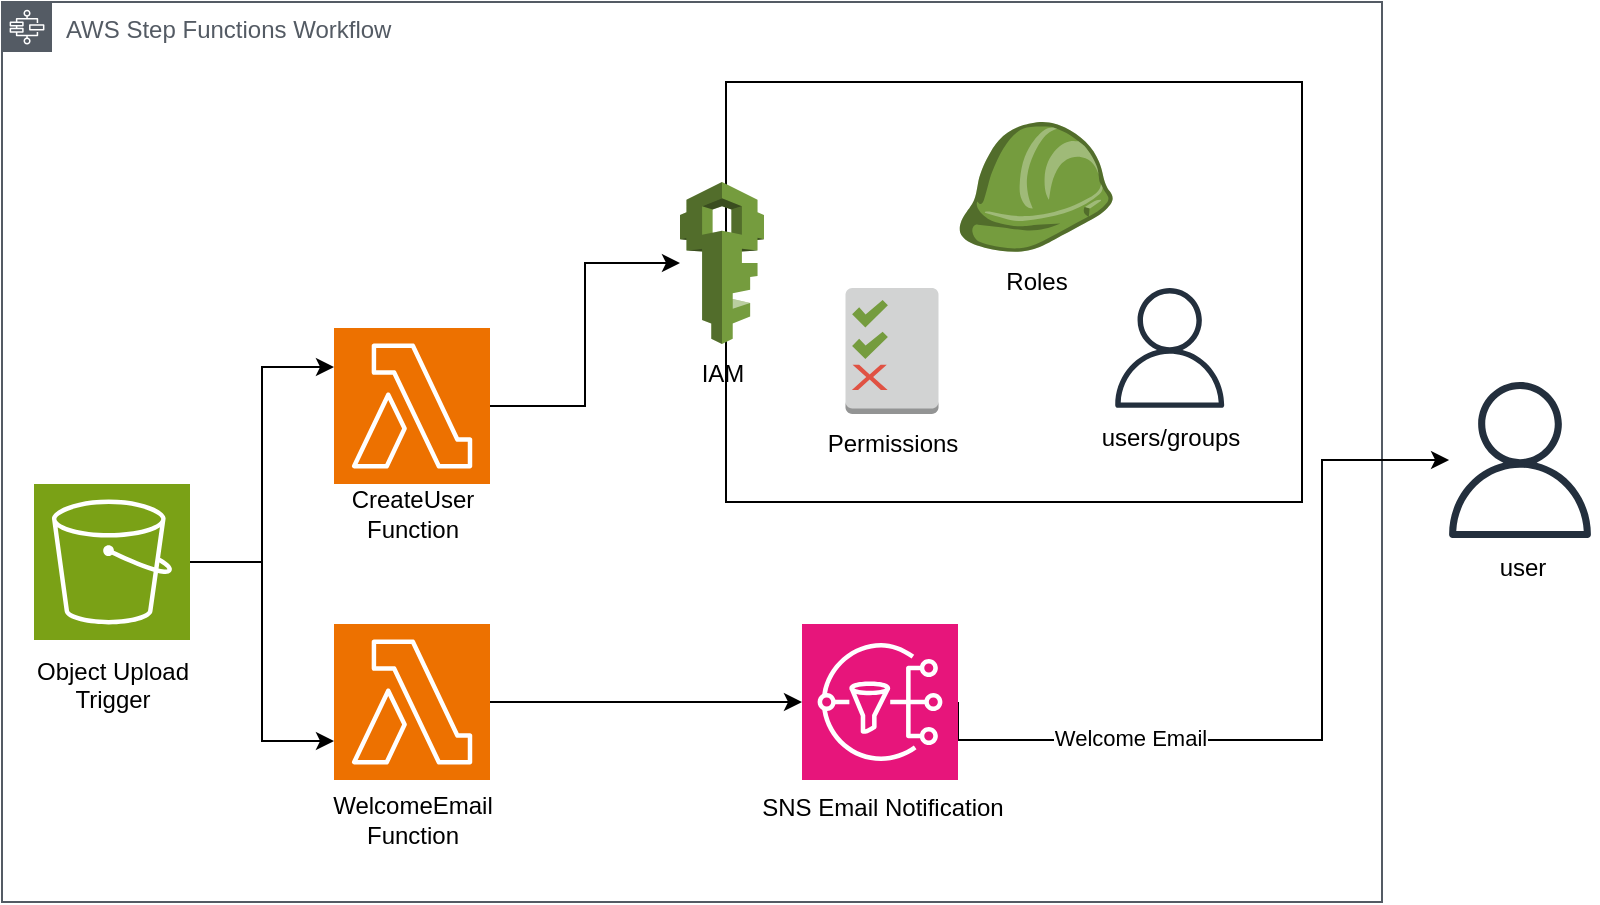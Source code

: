 <mxfile version="23.1.5" type="device">
  <diagram name="Page-1" id="eioqnSL_o5BMGdtj4Evg">
    <mxGraphModel dx="954" dy="581" grid="1" gridSize="10" guides="1" tooltips="1" connect="1" arrows="1" fold="1" page="1" pageScale="1" pageWidth="850" pageHeight="1100" math="0" shadow="0">
      <root>
        <mxCell id="0" />
        <mxCell id="1" parent="0" />
        <mxCell id="M1RoiV80tvRBFva0sYCo-1" value="AWS Step Functions Workflow" style="sketch=0;outlineConnect=0;gradientColor=none;html=1;whiteSpace=wrap;fontSize=12;fontStyle=0;shape=mxgraph.aws4.group;grIcon=mxgraph.aws4.group_aws_step_functions_workflow;strokeColor=#545B64;fillColor=none;verticalAlign=top;align=left;spacingLeft=30;fontColor=#545B64;dashed=0;overflow=visible;" parent="1" vertex="1">
          <mxGeometry x="30" y="20" width="690" height="450" as="geometry" />
        </mxCell>
        <mxCell id="b1-2_7Jcsd-Yd4c3ZWak-44" value="" style="rounded=0;whiteSpace=wrap;html=1;fillColor=none;" parent="1" vertex="1">
          <mxGeometry x="392" y="60" width="288" height="210" as="geometry" />
        </mxCell>
        <mxCell id="b1-2_7Jcsd-Yd4c3ZWak-1" value="" style="sketch=0;points=[[0,0,0],[0.25,0,0],[0.5,0,0],[0.75,0,0],[1,0,0],[0,1,0],[0.25,1,0],[0.5,1,0],[0.75,1,0],[1,1,0],[0,0.25,0],[0,0.5,0],[0,0.75,0],[1,0.25,0],[1,0.5,0],[1,0.75,0]];outlineConnect=0;fontColor=#232F3E;fillColor=#7AA116;strokeColor=#ffffff;dashed=0;verticalLabelPosition=bottom;verticalAlign=top;align=center;html=1;fontSize=12;fontStyle=0;aspect=fixed;shape=mxgraph.aws4.resourceIcon;resIcon=mxgraph.aws4.s3;" parent="1" vertex="1">
          <mxGeometry x="46" y="261" width="78" height="78" as="geometry" />
        </mxCell>
        <mxCell id="b1-2_7Jcsd-Yd4c3ZWak-3" value="" style="sketch=0;points=[[0,0,0],[0.25,0,0],[0.5,0,0],[0.75,0,0],[1,0,0],[0,1,0],[0.25,1,0],[0.5,1,0],[0.75,1,0],[1,1,0],[0,0.25,0],[0,0.5,0],[0,0.75,0],[1,0.25,0],[1,0.5,0],[1,0.75,0]];outlineConnect=0;fontColor=#232F3E;fillColor=#ED7100;strokeColor=#ffffff;dashed=0;verticalLabelPosition=bottom;verticalAlign=top;align=center;html=1;fontSize=12;fontStyle=0;aspect=fixed;shape=mxgraph.aws4.resourceIcon;resIcon=mxgraph.aws4.lambda;" parent="1" vertex="1">
          <mxGeometry x="196" y="331" width="78" height="78" as="geometry" />
        </mxCell>
        <mxCell id="b1-2_7Jcsd-Yd4c3ZWak-16" style="edgeStyle=orthogonalEdgeStyle;rounded=0;orthogonalLoop=1;jettySize=auto;html=1;exitX=1;exitY=0.5;exitDx=0;exitDy=0;exitPerimeter=0;" parent="1" source="b1-2_7Jcsd-Yd4c3ZWak-4" target="b1-2_7Jcsd-Yd4c3ZWak-15" edge="1">
          <mxGeometry relative="1" as="geometry">
            <Array as="points">
              <mxPoint x="508" y="389" />
              <mxPoint x="690" y="389" />
              <mxPoint x="690" y="249" />
            </Array>
          </mxGeometry>
        </mxCell>
        <mxCell id="b1-2_7Jcsd-Yd4c3ZWak-46" value="Welcome Email" style="edgeLabel;html=1;align=center;verticalAlign=middle;resizable=0;points=[];" parent="b1-2_7Jcsd-Yd4c3ZWak-16" vertex="1" connectable="0">
          <mxGeometry x="-0.493" y="-2" relative="1" as="geometry">
            <mxPoint x="2" y="-3" as="offset" />
          </mxGeometry>
        </mxCell>
        <mxCell id="b1-2_7Jcsd-Yd4c3ZWak-4" value="" style="sketch=0;points=[[0,0,0],[0.25,0,0],[0.5,0,0],[0.75,0,0],[1,0,0],[0,1,0],[0.25,1,0],[0.5,1,0],[0.75,1,0],[1,1,0],[0,0.25,0],[0,0.5,0],[0,0.75,0],[1,0.25,0],[1,0.5,0],[1,0.75,0]];outlineConnect=0;fontColor=#232F3E;fillColor=#E7157B;strokeColor=#ffffff;dashed=0;verticalLabelPosition=bottom;verticalAlign=top;align=center;html=1;fontSize=12;fontStyle=0;aspect=fixed;shape=mxgraph.aws4.resourceIcon;resIcon=mxgraph.aws4.sns;" parent="1" vertex="1">
          <mxGeometry x="430" y="331" width="78" height="78" as="geometry" />
        </mxCell>
        <mxCell id="b1-2_7Jcsd-Yd4c3ZWak-6" value="Object Upload&lt;br&gt;Trigger&lt;div&gt;&lt;br&gt;&lt;/div&gt;" style="text;html=1;align=center;verticalAlign=middle;resizable=0;points=[];autosize=1;strokeColor=none;fillColor=none;" parent="1" vertex="1">
          <mxGeometry x="35" y="339" width="100" height="60" as="geometry" />
        </mxCell>
        <mxCell id="b1-2_7Jcsd-Yd4c3ZWak-15" value="" style="sketch=0;outlineConnect=0;fontColor=#232F3E;gradientColor=none;fillColor=#232F3D;strokeColor=none;dashed=0;verticalLabelPosition=bottom;verticalAlign=top;align=center;html=1;fontSize=12;fontStyle=0;aspect=fixed;pointerEvents=1;shape=mxgraph.aws4.user;" parent="1" vertex="1">
          <mxGeometry x="750" y="210" width="78" height="78" as="geometry" />
        </mxCell>
        <mxCell id="b1-2_7Jcsd-Yd4c3ZWak-29" style="edgeStyle=orthogonalEdgeStyle;rounded=0;orthogonalLoop=1;jettySize=auto;html=1;" parent="1" source="b1-2_7Jcsd-Yd4c3ZWak-22" target="b1-2_7Jcsd-Yd4c3ZWak-8" edge="1">
          <mxGeometry relative="1" as="geometry" />
        </mxCell>
        <mxCell id="b1-2_7Jcsd-Yd4c3ZWak-22" value="" style="sketch=0;points=[[0,0,0],[0.25,0,0],[0.5,0,0],[0.75,0,0],[1,0,0],[0,1,0],[0.25,1,0],[0.5,1,0],[0.75,1,0],[1,1,0],[0,0.25,0],[0,0.5,0],[0,0.75,0],[1,0.25,0],[1,0.5,0],[1,0.75,0]];outlineConnect=0;fontColor=#232F3E;fillColor=#ED7100;strokeColor=#ffffff;dashed=0;verticalLabelPosition=bottom;verticalAlign=top;align=center;html=1;fontSize=12;fontStyle=0;aspect=fixed;shape=mxgraph.aws4.resourceIcon;resIcon=mxgraph.aws4.lambda;" parent="1" vertex="1">
          <mxGeometry x="196" y="183" width="78" height="78" as="geometry" />
        </mxCell>
        <mxCell id="b1-2_7Jcsd-Yd4c3ZWak-24" style="edgeStyle=orthogonalEdgeStyle;rounded=0;orthogonalLoop=1;jettySize=auto;html=1;entryX=0;entryY=0.75;entryDx=0;entryDy=0;entryPerimeter=0;" parent="1" source="b1-2_7Jcsd-Yd4c3ZWak-1" target="b1-2_7Jcsd-Yd4c3ZWak-3" edge="1">
          <mxGeometry relative="1" as="geometry" />
        </mxCell>
        <mxCell id="b1-2_7Jcsd-Yd4c3ZWak-25" style="edgeStyle=orthogonalEdgeStyle;rounded=0;orthogonalLoop=1;jettySize=auto;html=1;entryX=0;entryY=0.25;entryDx=0;entryDy=0;entryPerimeter=0;" parent="1" source="b1-2_7Jcsd-Yd4c3ZWak-1" target="b1-2_7Jcsd-Yd4c3ZWak-22" edge="1">
          <mxGeometry relative="1" as="geometry" />
        </mxCell>
        <mxCell id="b1-2_7Jcsd-Yd4c3ZWak-26" value="WelcomeEmail&lt;br&gt;Function" style="text;html=1;align=center;verticalAlign=middle;resizable=0;points=[];autosize=1;strokeColor=none;fillColor=none;" parent="1" vertex="1">
          <mxGeometry x="185" y="409" width="100" height="40" as="geometry" />
        </mxCell>
        <mxCell id="b1-2_7Jcsd-Yd4c3ZWak-27" value="CreateUser&lt;br&gt;Function" style="text;html=1;align=center;verticalAlign=middle;resizable=0;points=[];autosize=1;strokeColor=none;fillColor=none;" parent="1" vertex="1">
          <mxGeometry x="195" y="256" width="80" height="40" as="geometry" />
        </mxCell>
        <mxCell id="b1-2_7Jcsd-Yd4c3ZWak-30" style="edgeStyle=orthogonalEdgeStyle;rounded=0;orthogonalLoop=1;jettySize=auto;html=1;entryX=0;entryY=0.5;entryDx=0;entryDy=0;entryPerimeter=0;" parent="1" source="b1-2_7Jcsd-Yd4c3ZWak-3" target="b1-2_7Jcsd-Yd4c3ZWak-4" edge="1">
          <mxGeometry relative="1" as="geometry" />
        </mxCell>
        <mxCell id="b1-2_7Jcsd-Yd4c3ZWak-31" value="SNS Email Notification" style="text;html=1;align=center;verticalAlign=middle;resizable=0;points=[];autosize=1;strokeColor=none;fillColor=none;" parent="1" vertex="1">
          <mxGeometry x="400" y="408" width="140" height="30" as="geometry" />
        </mxCell>
        <mxCell id="b1-2_7Jcsd-Yd4c3ZWak-37" value="" style="group" parent="1" vertex="1" connectable="0">
          <mxGeometry x="580" y="163" width="70" height="81.44" as="geometry" />
        </mxCell>
        <mxCell id="b1-2_7Jcsd-Yd4c3ZWak-34" value="" style="sketch=0;outlineConnect=0;fontColor=#232F3E;gradientColor=none;fillColor=#232F3D;strokeColor=none;dashed=0;verticalLabelPosition=bottom;verticalAlign=top;align=center;html=1;fontSize=12;fontStyle=0;aspect=fixed;pointerEvents=1;shape=mxgraph.aws4.user;" parent="b1-2_7Jcsd-Yd4c3ZWak-37" vertex="1">
          <mxGeometry x="3.889" width="59.928" height="59.928" as="geometry" />
        </mxCell>
        <mxCell id="b1-2_7Jcsd-Yd4c3ZWak-36" value="users/groups" style="text;html=1;align=center;verticalAlign=middle;resizable=0;points=[];autosize=1;strokeColor=none;fillColor=none;" parent="b1-2_7Jcsd-Yd4c3ZWak-37" vertex="1">
          <mxGeometry x="-11.15" y="59.931" width="90" height="30" as="geometry" />
        </mxCell>
        <mxCell id="b1-2_7Jcsd-Yd4c3ZWak-39" value="" style="group" parent="1" vertex="1" connectable="0">
          <mxGeometry x="508" y="80" width="77.32" height="95.045" as="geometry" />
        </mxCell>
        <mxCell id="b1-2_7Jcsd-Yd4c3ZWak-49" value="" style="group" parent="b1-2_7Jcsd-Yd4c3ZWak-39" vertex="1" connectable="0">
          <mxGeometry width="77.32" height="95.045" as="geometry" />
        </mxCell>
        <mxCell id="b1-2_7Jcsd-Yd4c3ZWak-32" value="" style="outlineConnect=0;dashed=0;verticalLabelPosition=bottom;verticalAlign=top;align=center;html=1;shape=mxgraph.aws3.role;fillColor=#759C3E;gradientColor=none;" parent="b1-2_7Jcsd-Yd4c3ZWak-49" vertex="1">
          <mxGeometry width="77.32" height="65.045" as="geometry" />
        </mxCell>
        <mxCell id="b1-2_7Jcsd-Yd4c3ZWak-38" value="Roles" style="text;html=1;align=center;verticalAlign=middle;resizable=0;points=[];autosize=1;strokeColor=none;fillColor=none;" parent="b1-2_7Jcsd-Yd4c3ZWak-49" vertex="1">
          <mxGeometry x="13.665" y="65.045" width="50" height="30" as="geometry" />
        </mxCell>
        <mxCell id="b1-2_7Jcsd-Yd4c3ZWak-45" value="user" style="text;html=1;align=center;verticalAlign=middle;resizable=0;points=[];autosize=1;strokeColor=none;fillColor=none;" parent="1" vertex="1">
          <mxGeometry x="765" y="288" width="50" height="30" as="geometry" />
        </mxCell>
        <mxCell id="b1-2_7Jcsd-Yd4c3ZWak-48" value="" style="group" parent="1" vertex="1" connectable="0">
          <mxGeometry x="340" y="110" width="100" height="111" as="geometry" />
        </mxCell>
        <mxCell id="b1-2_7Jcsd-Yd4c3ZWak-10" value="" style="group" parent="b1-2_7Jcsd-Yd4c3ZWak-48" vertex="1" connectable="0">
          <mxGeometry width="100" height="111" as="geometry" />
        </mxCell>
        <mxCell id="b1-2_7Jcsd-Yd4c3ZWak-8" value="" style="outlineConnect=0;dashed=0;verticalLabelPosition=bottom;verticalAlign=top;align=center;html=1;shape=mxgraph.aws3.iam;fillColor=#759C3E;gradientColor=none;" parent="b1-2_7Jcsd-Yd4c3ZWak-10" vertex="1">
          <mxGeometry x="29" width="42" height="81" as="geometry" />
        </mxCell>
        <mxCell id="b1-2_7Jcsd-Yd4c3ZWak-47" value="IAM" style="text;html=1;align=center;verticalAlign=middle;resizable=0;points=[];autosize=1;strokeColor=none;fillColor=none;" parent="b1-2_7Jcsd-Yd4c3ZWak-48" vertex="1">
          <mxGeometry x="30" y="81" width="40" height="30" as="geometry" />
        </mxCell>
        <mxCell id="b1-2_7Jcsd-Yd4c3ZWak-50" value="" style="group" parent="1" vertex="1" connectable="0">
          <mxGeometry x="430" y="163" width="90" height="93" as="geometry" />
        </mxCell>
        <mxCell id="b1-2_7Jcsd-Yd4c3ZWak-41" value="" style="group" parent="b1-2_7Jcsd-Yd4c3ZWak-50" vertex="1" connectable="0">
          <mxGeometry width="90" height="93" as="geometry" />
        </mxCell>
        <mxCell id="b1-2_7Jcsd-Yd4c3ZWak-33" value="" style="outlineConnect=0;dashed=0;verticalLabelPosition=bottom;verticalAlign=top;align=center;html=1;shape=mxgraph.aws3.permissions_2;fillColor=#D2D3D3;gradientColor=none;" parent="b1-2_7Jcsd-Yd4c3ZWak-41" vertex="1">
          <mxGeometry x="21.75" width="46.5" height="63" as="geometry" />
        </mxCell>
        <mxCell id="b1-2_7Jcsd-Yd4c3ZWak-40" value="Permissions" style="text;html=1;align=center;verticalAlign=middle;resizable=0;points=[];autosize=1;strokeColor=none;fillColor=none;" parent="b1-2_7Jcsd-Yd4c3ZWak-50" vertex="1">
          <mxGeometry y="63" width="90" height="30" as="geometry" />
        </mxCell>
      </root>
    </mxGraphModel>
  </diagram>
</mxfile>
